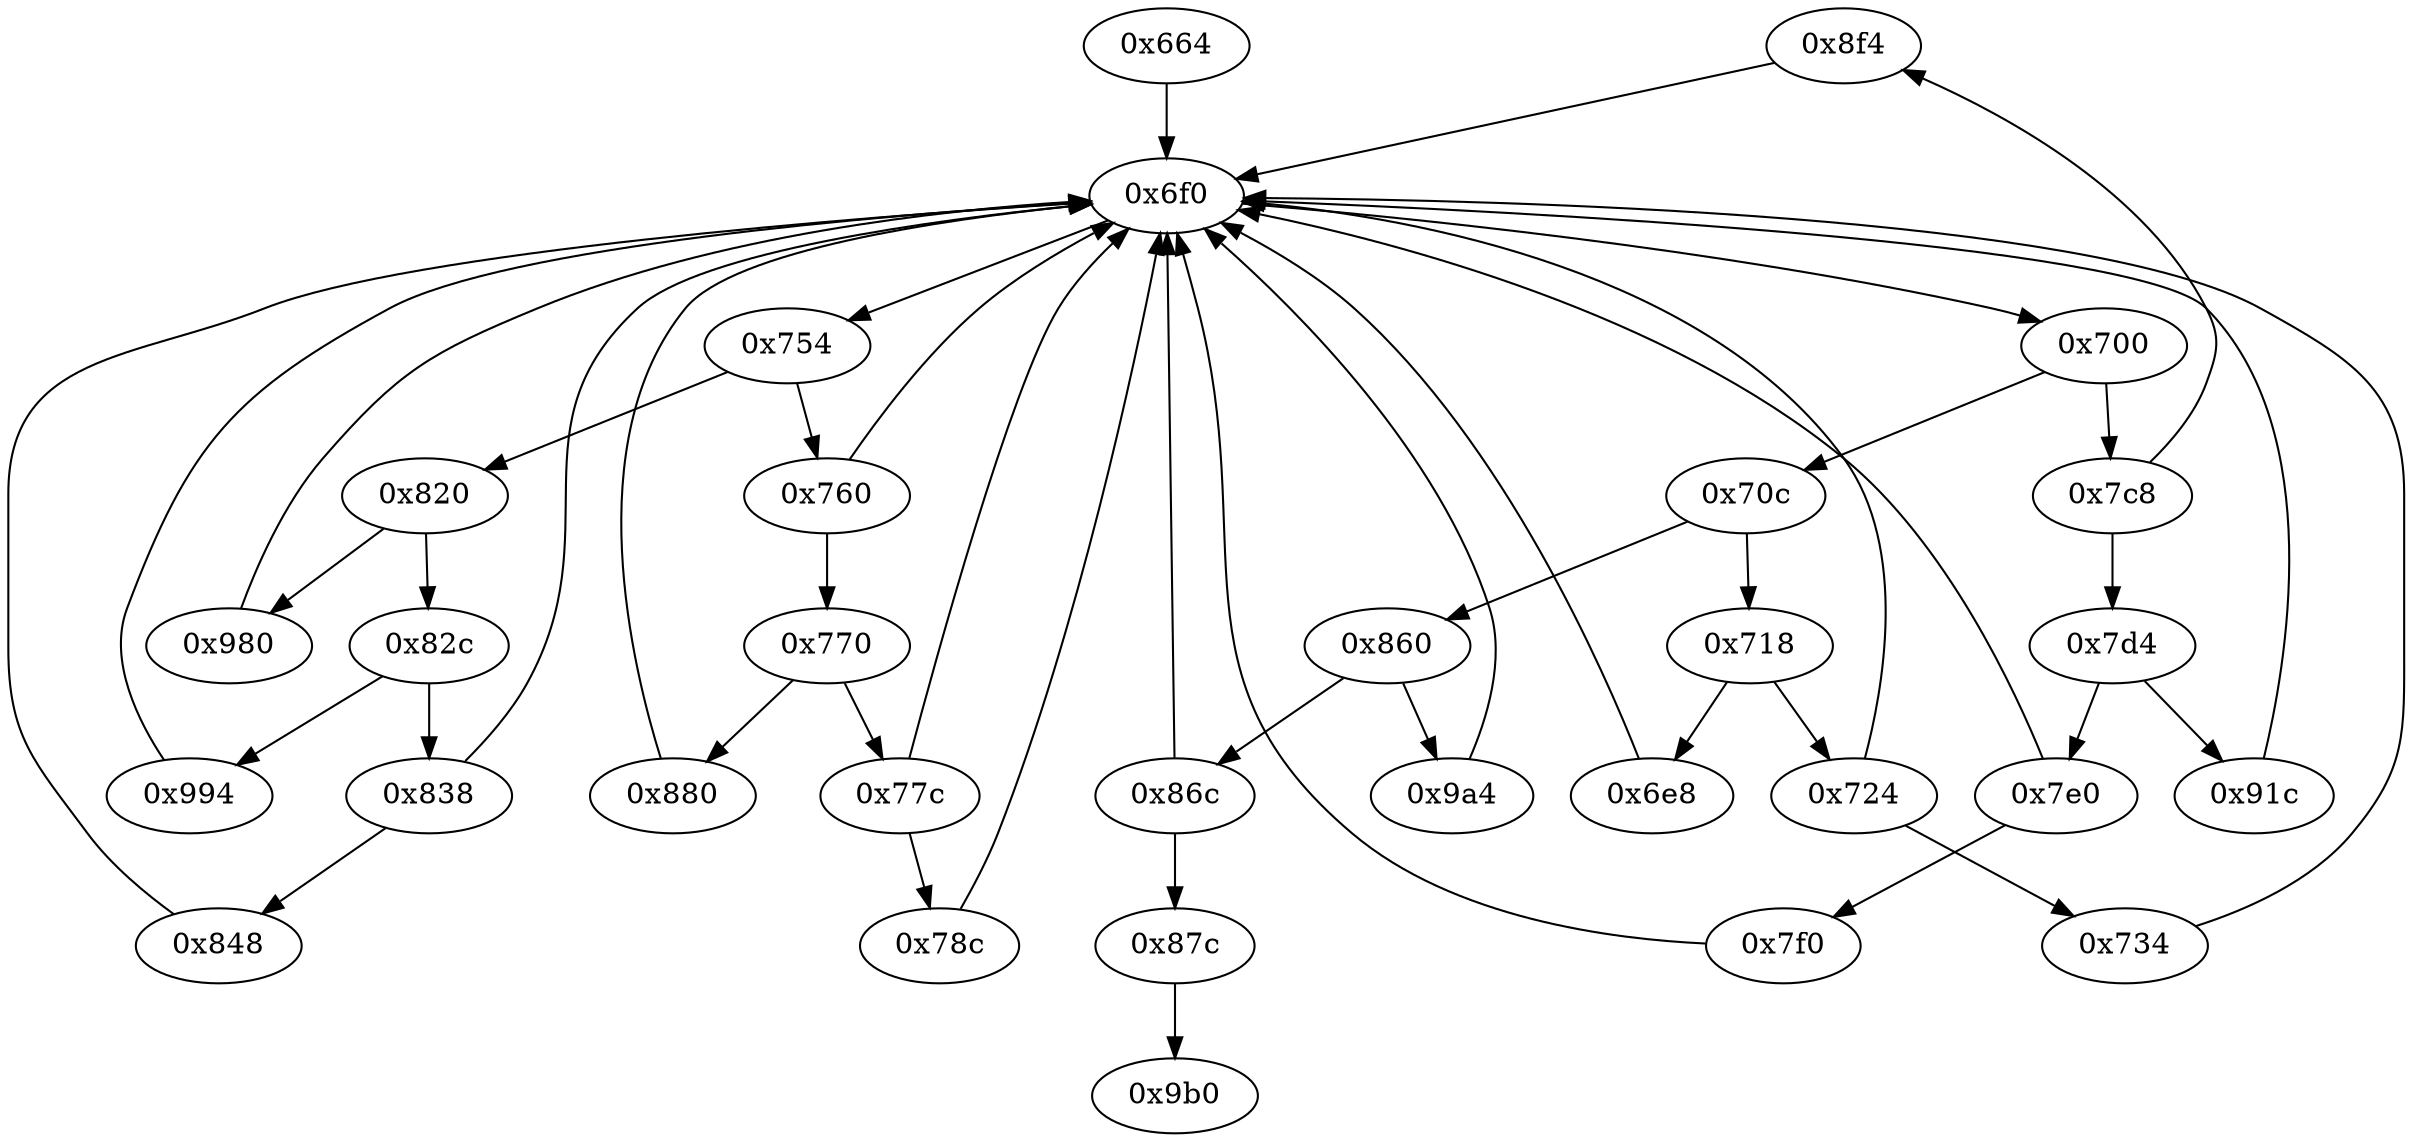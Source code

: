 strict digraph "" {
	"0x8f4"	 [opcode="[u'ldr', u'ldr', u'ldr', u'bl', u'ldr', u'ldr', u'add', u'rsb', u'rsb', u'b']"];
	"0x6f0"	 [opcode="[u'mov', u'ldr', u'cmp', u'b']"];
	"0x8f4" -> "0x6f0";
	"0x980"	 [opcode="[u'str', u'mov', u'ldr', u'ldr', u'b']"];
	"0x980" -> "0x6f0";
	"0x7c8"	 [opcode="[u'ldr', u'cmp', u'b']"];
	"0x7c8" -> "0x8f4";
	"0x7d4"	 [opcode="[u'ldr', u'cmp', u'b']"];
	"0x7c8" -> "0x7d4";
	"0x6e8"	 [opcode="[u'ldr', u'mov']"];
	"0x6e8" -> "0x6f0";
	"0x87c"	 [opcode="[u'b']"];
	"0x9b0"	 [opcode="[u'ldr', u'ldr', u'ldr', u'ldr', u'sub', u'mov', u'sub', u'pop']"];
	"0x87c" -> "0x9b0";
	"0x860"	 [opcode="[u'ldr', u'cmp', u'b']"];
	"0x86c"	 [opcode="[u'ldr', u'cmp', u'mov', u'b']"];
	"0x860" -> "0x86c";
	"0x9a4"	 [opcode="[u'ldr', u'mov', u'b']"];
	"0x860" -> "0x9a4";
	"0x880"	 [opcode="[u'ldr', u'ldr', u'mov', u'cmp', u'mov', u'mov', u'strb', u'ldr', u'ldr', u'sub', u'mul', u'ldr', u'mvn', u'eor', u'and', u'mov', \
u'mov', u'ldr', u'ldr', u'cmp', u'mov', u'teq', u'ldr', u'mov', u'cmp', u'mov', u'cmp', u'mov', u'b']"];
	"0x880" -> "0x6f0";
	"0x848"	 [opcode="[u'ldrb', u'ldr', u'ldr', u'cmp', u'mov', u'b']"];
	"0x848" -> "0x6f0";
	"0x820"	 [opcode="[u'ldr', u'cmp', u'b']"];
	"0x820" -> "0x980";
	"0x82c"	 [opcode="[u'ldr', u'cmp', u'b']"];
	"0x820" -> "0x82c";
	"0x718"	 [opcode="[u'ldr', u'cmp', u'b']"];
	"0x718" -> "0x6e8";
	"0x724"	 [opcode="[u'ldr', u'cmp', u'mov', u'b']"];
	"0x718" -> "0x724";
	"0x734"	 [opcode="[u'str', u'ldr', u'ldr', u'ldr', u'ldr', u'cmp', u'mov', u'b']"];
	"0x734" -> "0x6f0";
	"0x7e0"	 [opcode="[u'ldr', u'cmp', u'mov', u'b']"];
	"0x7e0" -> "0x6f0";
	"0x7f0"	 [opcode="[u'ldr', u'mov', u'mov', u'str', u'mov', u'ldr', u'bl', u'ldr', u'bl', u'ldr', u'add', u'b']"];
	"0x7e0" -> "0x7f0";
	"0x91c"	 [opcode="[u'ldr', u'ldr', u'mov', u'str', u'ldr', u'ldr', u'sub', u'cmp', u'mul', u'mvn', u'mov', u'mvn', u'orr', u'mov', u'cmn', u'mov', \
u'teq', u'ldr', u'mov', u'cmn', u'mov', u'mov', u'cmp', u'mov', u'b']"];
	"0x91c" -> "0x6f0";
	"0x70c"	 [opcode="[u'ldr', u'cmp', u'b']"];
	"0x70c" -> "0x860";
	"0x70c" -> "0x718";
	"0x760"	 [opcode="[u'ldr', u'cmp', u'mov', u'b']"];
	"0x770"	 [opcode="[u'ldr', u'cmp', u'b']"];
	"0x760" -> "0x770";
	"0x760" -> "0x6f0";
	"0x754"	 [opcode="[u'ldr', u'cmp', u'b']"];
	"0x754" -> "0x820";
	"0x754" -> "0x760";
	"0x770" -> "0x880";
	"0x77c"	 [opcode="[u'ldr', u'cmp', u'mov', u'b']"];
	"0x770" -> "0x77c";
	"0x86c" -> "0x87c";
	"0x86c" -> "0x6f0";
	"0x6f0" -> "0x754";
	"0x700"	 [opcode="[u'ldr', u'cmp', u'b']"];
	"0x6f0" -> "0x700";
	"0x7f0" -> "0x6f0";
	"0x9a4" -> "0x6f0";
	"0x78c"	 [opcode="[u'ldr', u'ldr', u'mov', u'ldr', u'ldrb', u'ldr', u'sub', u'str', u'ldr', u'ldr', u'sub', u'add', u'add', u'ldr', u'b']"];
	"0x78c" -> "0x6f0";
	"0x994"	 [opcode="[u'ldr', u'ldr', u'mov', u'b']"];
	"0x994" -> "0x6f0";
	"0x700" -> "0x7c8";
	"0x700" -> "0x70c";
	"0x838"	 [opcode="[u'ldr', u'cmp', u'mov', u'b']"];
	"0x838" -> "0x848";
	"0x838" -> "0x6f0";
	"0x664"	 [opcode="[u'push', u'add', u'sub', u'str', u'ldr', u'cmp', u'add', u'ldr', u'ldr', u'str', u'ldr', u'ldr', u'str', u'sub', u'str', u'mov', \
u'ldr', u'ldr', u'ldr', u'str', u'ldr', u'str', u'ldr', u'str', u'ldr', u'str', u'ldr', u'add', u'str', u'ldr', u'add', u'str', \
u'b']"];
	"0x664" -> "0x6f0";
	"0x77c" -> "0x6f0";
	"0x77c" -> "0x78c";
	"0x7d4" -> "0x7e0";
	"0x7d4" -> "0x91c";
	"0x724" -> "0x734";
	"0x724" -> "0x6f0";
	"0x82c" -> "0x994";
	"0x82c" -> "0x838";
}
